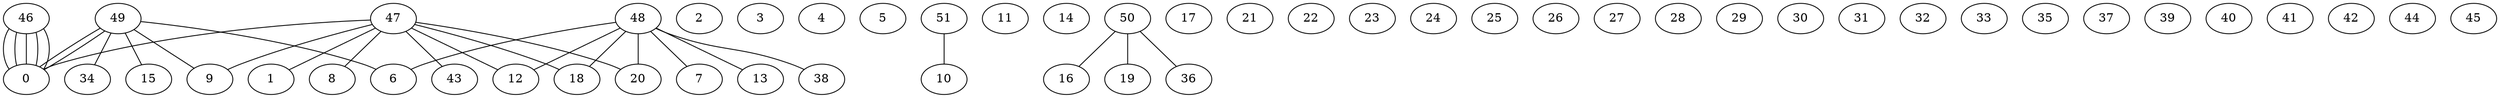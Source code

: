 graph G {
0;
1;
2;
3;
4;
5;
6;
7;
8;
9;
10;
11;
12;
13;
14;
15;
16;
17;
18;
19;
20;
21;
22;
23;
24;
25;
26;
27;
28;
29;
30;
31;
32;
33;
34;
35;
36;
37;
38;
39;
40;
41;
42;
43;
44;
45;
46;
47;
48;
49;
50;
51;
51--10 ;
50--19 ;
50--36 ;
50--16 ;
49--15 ;
49--0 ;
49--9 ;
49--34 ;
49--6 ;
49--0 ;
48--6 ;
48--18 ;
48--38 ;
48--12 ;
48--7 ;
48--13 ;
48--20 ;
47--8 ;
47--18 ;
47--43 ;
47--20 ;
47--12 ;
47--9 ;
47--1 ;
47--0 ;
46--0 ;
46--0 ;
46--0 ;
46--0 ;
46--0 ;
}
